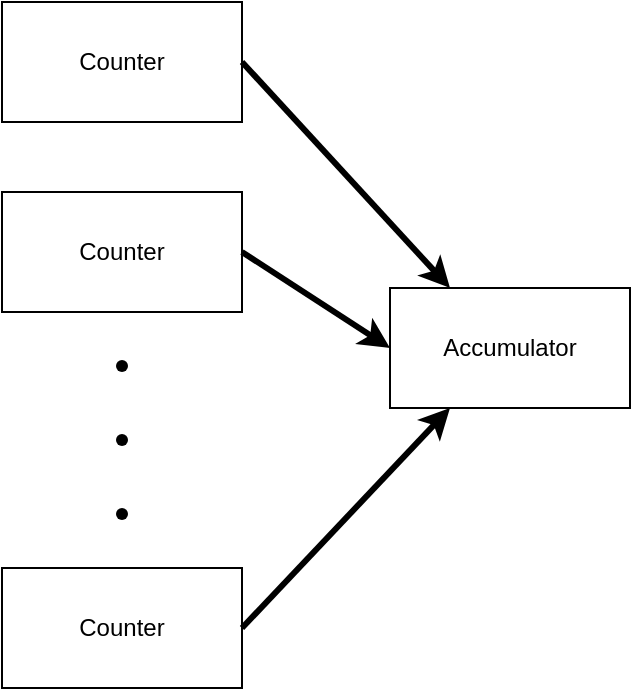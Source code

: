 <mxfile version="24.7.17">
  <diagram name="Page-1" id="ZBur0fjKNFBw_0y75Bmf">
    <mxGraphModel dx="2218" dy="1851" grid="1" gridSize="10" guides="1" tooltips="1" connect="1" arrows="1" fold="1" page="1" pageScale="1" pageWidth="850" pageHeight="1100" math="0" shadow="0">
      <root>
        <mxCell id="0" />
        <mxCell id="1" parent="0" />
        <mxCell id="cMZtud3tDp4GMQmx9d0e-1" value="Counter" style="rounded=0;whiteSpace=wrap;html=1;" vertex="1" parent="1">
          <mxGeometry x="-122" y="216" width="120" height="60" as="geometry" />
        </mxCell>
        <mxCell id="cMZtud3tDp4GMQmx9d0e-2" value="Accumulator" style="rounded=0;whiteSpace=wrap;html=1;" vertex="1" parent="1">
          <mxGeometry x="72" y="76" width="120" height="60" as="geometry" />
        </mxCell>
        <mxCell id="cMZtud3tDp4GMQmx9d0e-3" value="Counter" style="rounded=0;whiteSpace=wrap;html=1;" vertex="1" parent="1">
          <mxGeometry x="-122" y="28" width="120" height="60" as="geometry" />
        </mxCell>
        <mxCell id="cMZtud3tDp4GMQmx9d0e-4" value="Counter" style="rounded=0;whiteSpace=wrap;html=1;" vertex="1" parent="1">
          <mxGeometry x="-122" y="-67" width="120" height="60" as="geometry" />
        </mxCell>
        <mxCell id="cMZtud3tDp4GMQmx9d0e-5" value="" style="shape=waypoint;sketch=0;fillStyle=solid;size=6;pointerEvents=1;points=[];fillColor=none;resizable=0;rotatable=0;perimeter=centerPerimeter;snapToPoint=1;" vertex="1" parent="1">
          <mxGeometry x="-72" y="105" width="20" height="20" as="geometry" />
        </mxCell>
        <mxCell id="cMZtud3tDp4GMQmx9d0e-6" value="" style="shape=waypoint;sketch=0;fillStyle=solid;size=6;pointerEvents=1;points=[];fillColor=none;resizable=0;rotatable=0;perimeter=centerPerimeter;snapToPoint=1;" vertex="1" parent="1">
          <mxGeometry x="-72" y="142" width="20" height="20" as="geometry" />
        </mxCell>
        <mxCell id="cMZtud3tDp4GMQmx9d0e-7" value="" style="shape=waypoint;sketch=0;fillStyle=solid;size=6;pointerEvents=1;points=[];fillColor=none;resizable=0;rotatable=0;perimeter=centerPerimeter;snapToPoint=1;" vertex="1" parent="1">
          <mxGeometry x="-72" y="179" width="20" height="20" as="geometry" />
        </mxCell>
        <mxCell id="cMZtud3tDp4GMQmx9d0e-11" value="" style="endArrow=classic;html=1;rounded=0;entryX=0.25;entryY=0;entryDx=0;entryDy=0;exitX=1;exitY=0.5;exitDx=0;exitDy=0;strokeWidth=3;" edge="1" parent="1" source="cMZtud3tDp4GMQmx9d0e-4" target="cMZtud3tDp4GMQmx9d0e-2">
          <mxGeometry width="50" height="50" relative="1" as="geometry">
            <mxPoint x="-244" y="338" as="sourcePoint" />
            <mxPoint x="-194" y="288" as="targetPoint" />
          </mxGeometry>
        </mxCell>
        <mxCell id="cMZtud3tDp4GMQmx9d0e-12" value="" style="endArrow=classic;html=1;rounded=0;entryX=0;entryY=0.5;entryDx=0;entryDy=0;exitX=1;exitY=0.5;exitDx=0;exitDy=0;strokeWidth=3;" edge="1" parent="1" source="cMZtud3tDp4GMQmx9d0e-3" target="cMZtud3tDp4GMQmx9d0e-2">
          <mxGeometry width="50" height="50" relative="1" as="geometry">
            <mxPoint x="8" y="-27" as="sourcePoint" />
            <mxPoint x="112" y="86" as="targetPoint" />
          </mxGeometry>
        </mxCell>
        <mxCell id="cMZtud3tDp4GMQmx9d0e-13" value="" style="endArrow=classic;html=1;rounded=0;entryX=0.25;entryY=1;entryDx=0;entryDy=0;exitX=1;exitY=0.5;exitDx=0;exitDy=0;strokeWidth=3;" edge="1" parent="1" source="cMZtud3tDp4GMQmx9d0e-1" target="cMZtud3tDp4GMQmx9d0e-2">
          <mxGeometry width="50" height="50" relative="1" as="geometry">
            <mxPoint x="8" y="68" as="sourcePoint" />
            <mxPoint x="82" y="116" as="targetPoint" />
          </mxGeometry>
        </mxCell>
      </root>
    </mxGraphModel>
  </diagram>
</mxfile>
